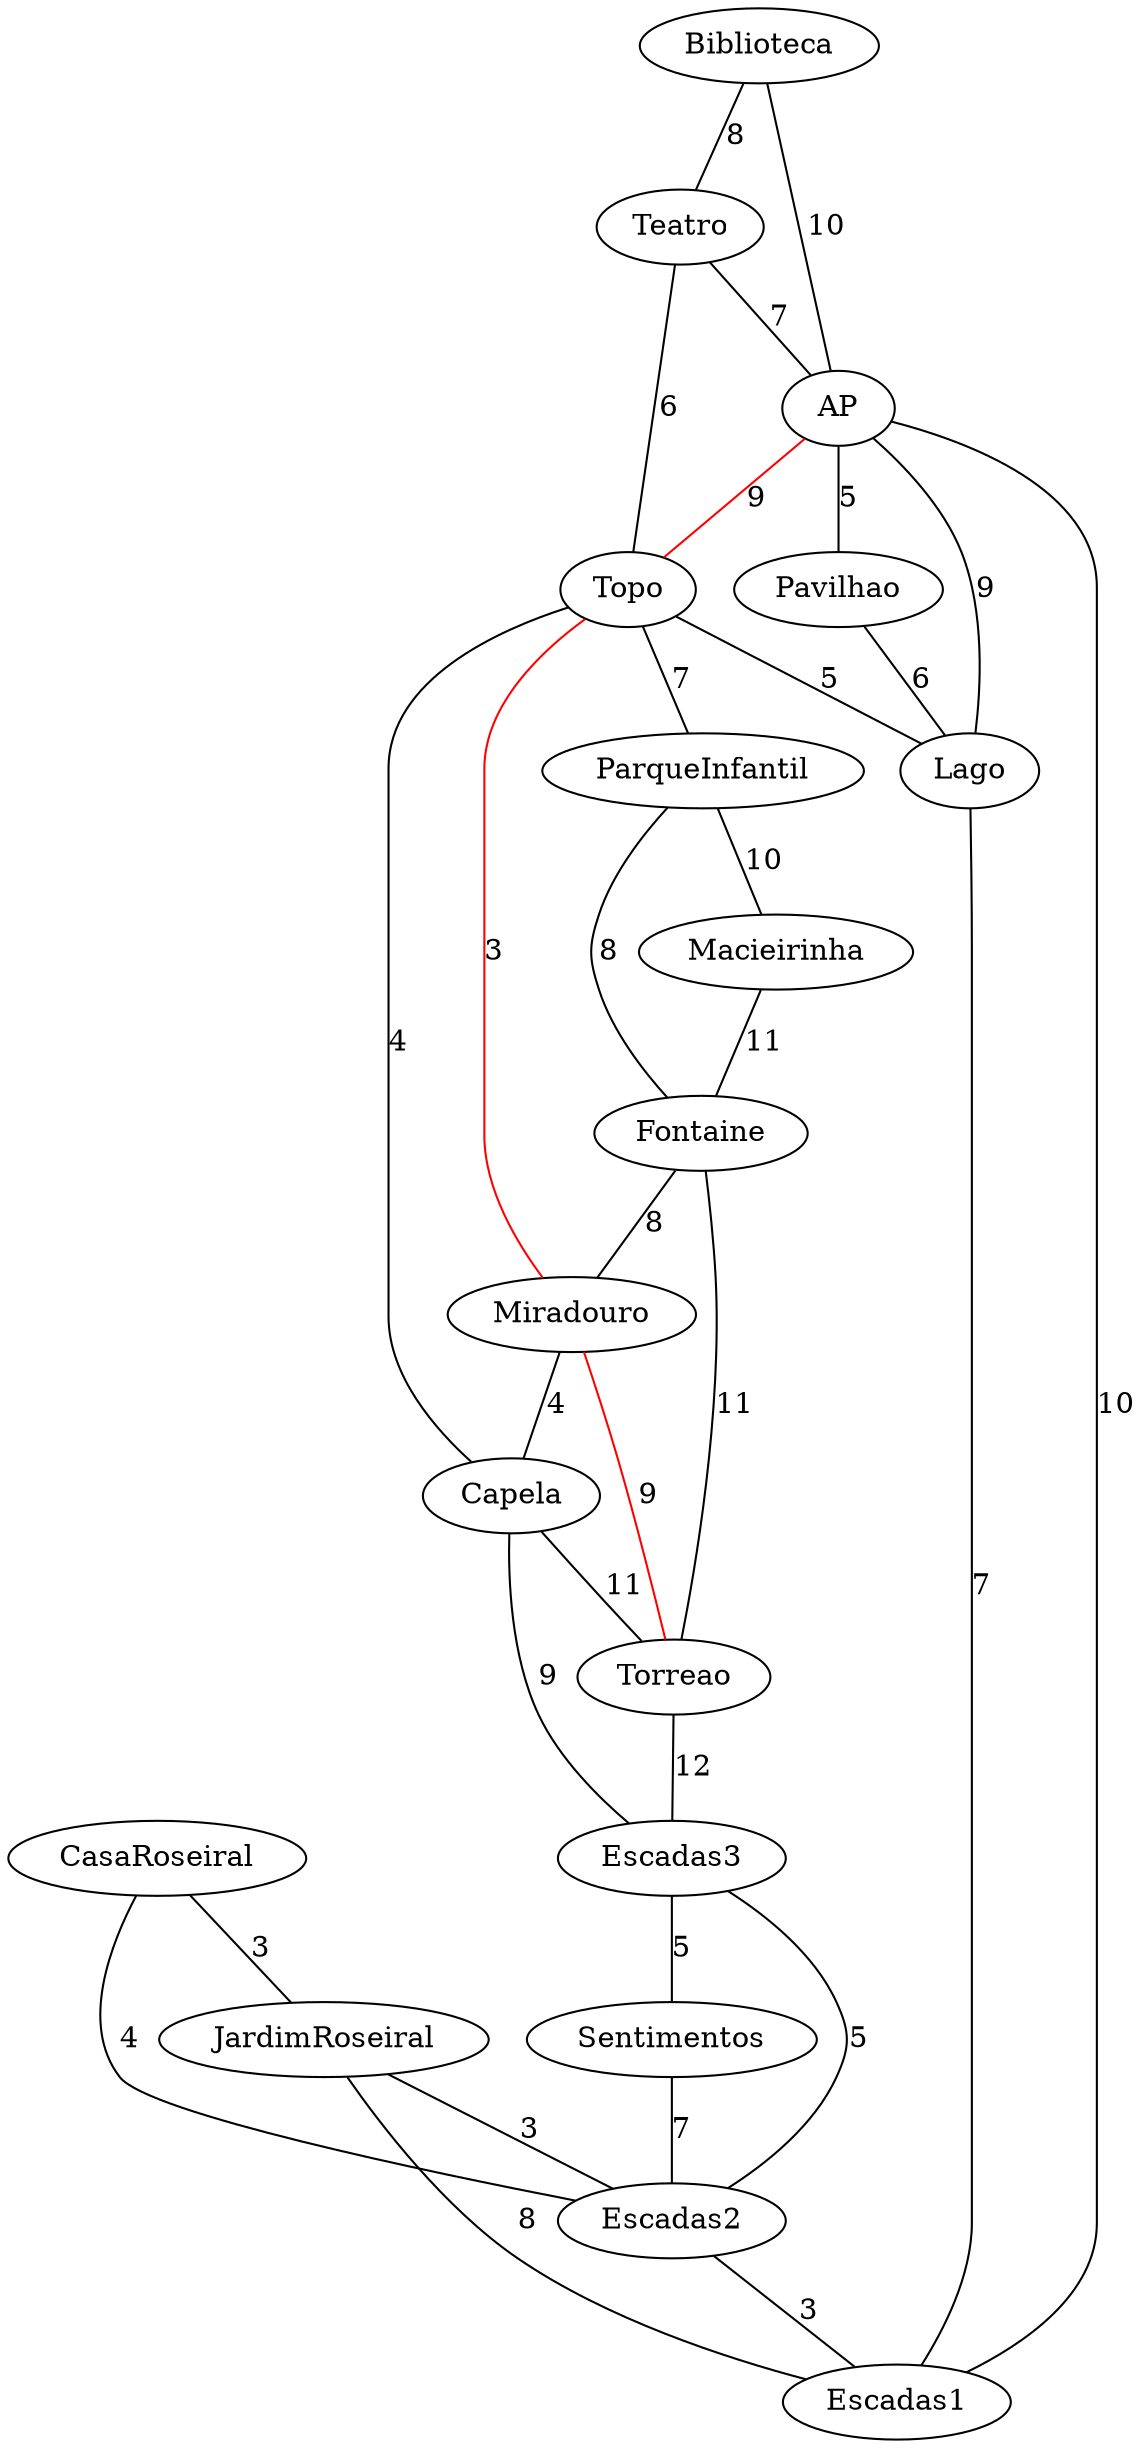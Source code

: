 graph G {
Biblioteca -- Teatro [label="8"];
Biblioteca -- AP [label="10"];
Teatro -- AP [label="7"];
Teatro -- Topo [label="6"];
AP -- Pavilhao [label="5"];
AP -- Topo [label="9", color=red];
AP -- Lago [label="9"];
AP -- Escadas1 [label="10"];
Pavilhao -- Lago [label="6"];
Topo -- ParqueInfantil [label="7"];
Topo -- Miradouro [label="3", color=red];
Topo -- Capela [label="4"];
Topo -- Lago [label="5"];
ParqueInfantil -- Macieirinha [label="10"];
ParqueInfantil -- Fontaine [label="8"];
Macieirinha -- Fontaine [label="11"];
Fontaine -- Miradouro [label="8"];
Fontaine -- Torreao [label="11"];
Miradouro -- Capela [label="4"];
Miradouro -- Torreao [label="9", color=red];
Capela -- Torreao [label="11"];
Capela -- Escadas3 [label="9"];
Torreao -- Escadas3 [label="12"];
Lago -- Escadas1 [label="7"];
Escadas3 -- Sentimentos [label="5"];
Escadas3 -- Escadas2 [label="5"];
Sentimentos -- Escadas2 [label="7"];
CasaRoseiral -- JardimRoseiral [label="3"];
CasaRoseiral -- Escadas2 [label="4"];
JardimRoseiral -- Escadas2 [label="3"];
JardimRoseiral -- Escadas1 [label="8"];
Escadas2 -- Escadas1 [label="3"];
}
